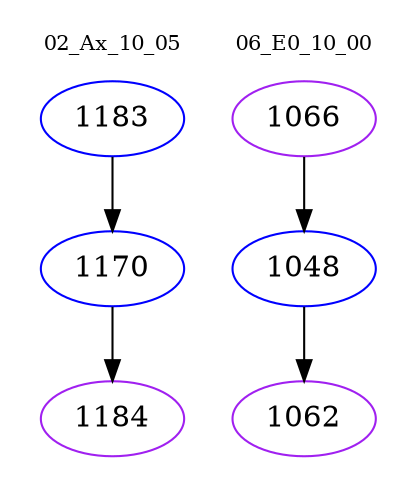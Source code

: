 digraph{
subgraph cluster_0 {
color = white
label = "02_Ax_10_05";
fontsize=10;
T0_1183 [label="1183", color="blue"]
T0_1183 -> T0_1170 [color="black"]
T0_1170 [label="1170", color="blue"]
T0_1170 -> T0_1184 [color="black"]
T0_1184 [label="1184", color="purple"]
}
subgraph cluster_1 {
color = white
label = "06_E0_10_00";
fontsize=10;
T1_1066 [label="1066", color="purple"]
T1_1066 -> T1_1048 [color="black"]
T1_1048 [label="1048", color="blue"]
T1_1048 -> T1_1062 [color="black"]
T1_1062 [label="1062", color="purple"]
}
}
